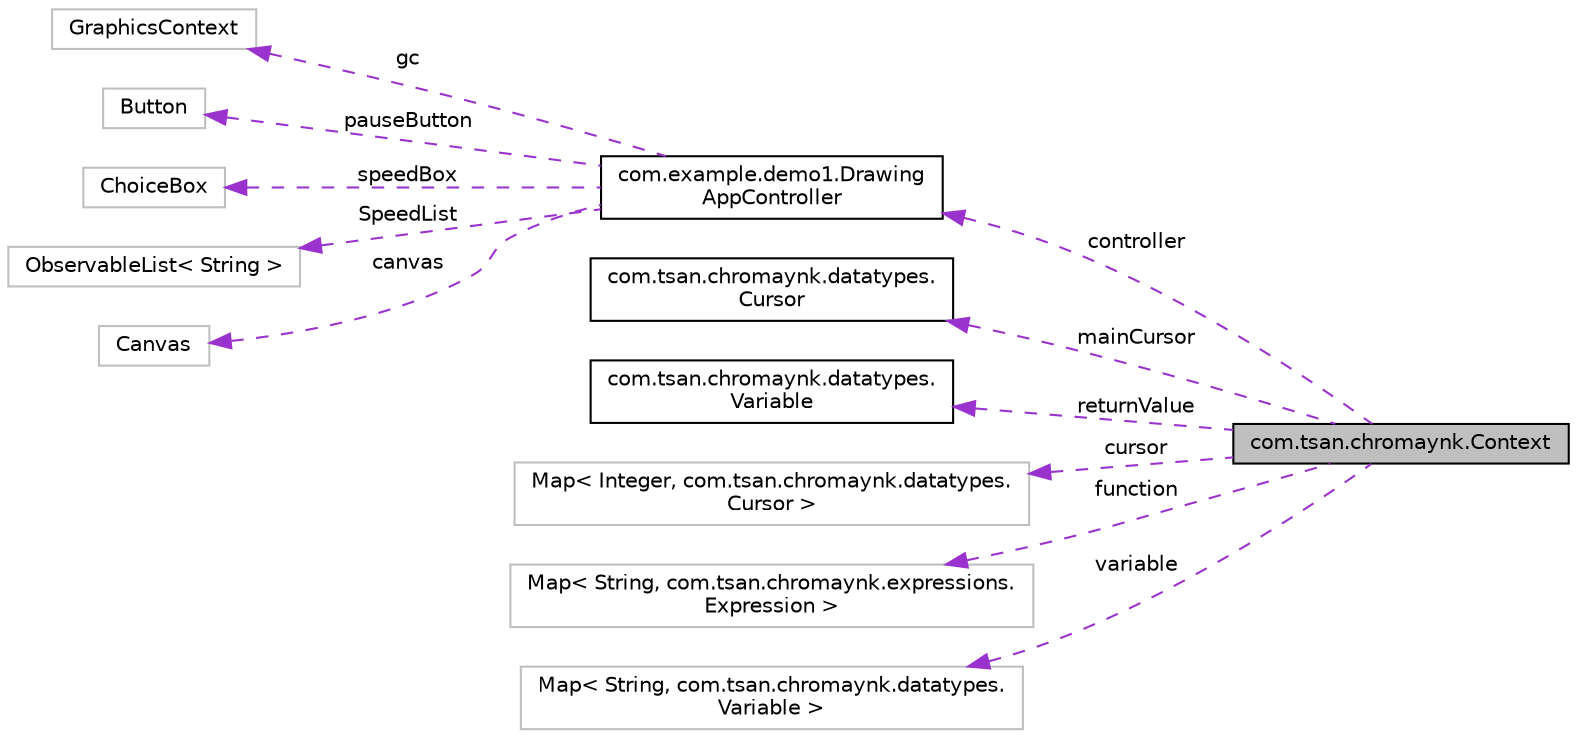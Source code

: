 digraph "com.tsan.chromaynk.Context"
{
 // LATEX_PDF_SIZE
  edge [fontname="Helvetica",fontsize="10",labelfontname="Helvetica",labelfontsize="10"];
  node [fontname="Helvetica",fontsize="10",shape=record];
  rankdir="LR";
  Node1 [label="com.tsan.chromaynk.Context",height=0.2,width=0.4,color="black", fillcolor="grey75", style="filled", fontcolor="black",tooltip=" "];
  Node2 -> Node1 [dir="back",color="darkorchid3",fontsize="10",style="dashed",label=" controller" ,fontname="Helvetica"];
  Node2 [label="com.example.demo1.Drawing\lAppController",height=0.2,width=0.4,color="black", fillcolor="white", style="filled",URL="$classcom_1_1example_1_1demo1_1_1DrawingAppController.html",tooltip=" "];
  Node3 -> Node2 [dir="back",color="darkorchid3",fontsize="10",style="dashed",label=" gc" ,fontname="Helvetica"];
  Node3 [label="GraphicsContext",height=0.2,width=0.4,color="grey75", fillcolor="white", style="filled",tooltip=" "];
  Node4 -> Node2 [dir="back",color="darkorchid3",fontsize="10",style="dashed",label=" pauseButton" ,fontname="Helvetica"];
  Node4 [label="Button",height=0.2,width=0.4,color="grey75", fillcolor="white", style="filled",tooltip=" "];
  Node5 -> Node2 [dir="back",color="darkorchid3",fontsize="10",style="dashed",label=" speedBox" ,fontname="Helvetica"];
  Node5 [label="ChoiceBox",height=0.2,width=0.4,color="grey75", fillcolor="white", style="filled",tooltip=" "];
  Node6 -> Node2 [dir="back",color="darkorchid3",fontsize="10",style="dashed",label=" SpeedList" ,fontname="Helvetica"];
  Node6 [label="ObservableList\< String \>",height=0.2,width=0.4,color="grey75", fillcolor="white", style="filled",tooltip=" "];
  Node7 -> Node2 [dir="back",color="darkorchid3",fontsize="10",style="dashed",label=" canvas" ,fontname="Helvetica"];
  Node7 [label="Canvas",height=0.2,width=0.4,color="grey75", fillcolor="white", style="filled",tooltip=" "];
  Node8 -> Node1 [dir="back",color="darkorchid3",fontsize="10",style="dashed",label=" mainCursor" ,fontname="Helvetica"];
  Node8 [label="com.tsan.chromaynk.datatypes.\lCursor",height=0.2,width=0.4,color="black", fillcolor="white", style="filled",URL="$classcom_1_1tsan_1_1chromaynk_1_1datatypes_1_1Cursor.html",tooltip=" "];
  Node9 -> Node1 [dir="back",color="darkorchid3",fontsize="10",style="dashed",label=" returnValue" ,fontname="Helvetica"];
  Node9 [label="com.tsan.chromaynk.datatypes.\lVariable",height=0.2,width=0.4,color="black", fillcolor="white", style="filled",URL="$classcom_1_1tsan_1_1chromaynk_1_1datatypes_1_1Variable.html",tooltip=" "];
  Node10 -> Node1 [dir="back",color="darkorchid3",fontsize="10",style="dashed",label=" cursor" ,fontname="Helvetica"];
  Node10 [label="Map\< Integer, com.tsan.chromaynk.datatypes.\lCursor \>",height=0.2,width=0.4,color="grey75", fillcolor="white", style="filled",tooltip=" "];
  Node11 -> Node1 [dir="back",color="darkorchid3",fontsize="10",style="dashed",label=" function" ,fontname="Helvetica"];
  Node11 [label="Map\< String, com.tsan.chromaynk.expressions.\lExpression \>",height=0.2,width=0.4,color="grey75", fillcolor="white", style="filled",tooltip=" "];
  Node12 -> Node1 [dir="back",color="darkorchid3",fontsize="10",style="dashed",label=" variable" ,fontname="Helvetica"];
  Node12 [label="Map\< String, com.tsan.chromaynk.datatypes.\lVariable \>",height=0.2,width=0.4,color="grey75", fillcolor="white", style="filled",tooltip=" "];
}
